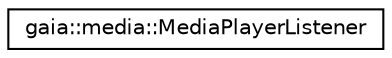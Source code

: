 digraph G
{
  edge [fontname="Helvetica",fontsize="10",labelfontname="Helvetica",labelfontsize="10"];
  node [fontname="Helvetica",fontsize="10",shape=record];
  rankdir=LR;
  Node1 [label="gaia::media::MediaPlayerListener",height=0.2,width=0.4,color="black", fillcolor="white", style="filled",URL="$d0/d38/classgaia_1_1media_1_1_media_player_listener.html",tooltip="MediaPlayerListener specifies the methods used to notify the status of the media player during the me..."];
}
